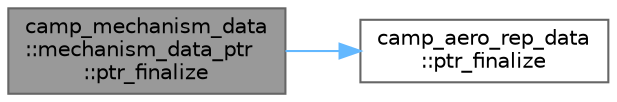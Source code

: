 digraph "camp_mechanism_data::mechanism_data_ptr::ptr_finalize"
{
 // LATEX_PDF_SIZE
  bgcolor="transparent";
  edge [fontname=Helvetica,fontsize=10,labelfontname=Helvetica,labelfontsize=10];
  node [fontname=Helvetica,fontsize=10,shape=box,height=0.2,width=0.4];
  rankdir="LR";
  Node1 [label="camp_mechanism_data\l::mechanism_data_ptr\l::ptr_finalize",height=0.2,width=0.4,color="gray40", fillcolor="grey60", style="filled", fontcolor="black",tooltip="Finalize the pointer."];
  Node1 -> Node2 [color="steelblue1",style="solid"];
  Node2 [label="camp_aero_rep_data\l::ptr_finalize",height=0.2,width=0.4,color="grey40", fillcolor="white", style="filled",URL="$namespacecamp__aero__rep__data.html#ab3b32282b8f6c9afc8734361f7b47d97",tooltip="Finalize a pointer to an aerosol representation."];
}
